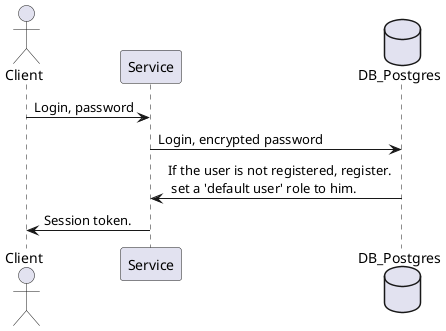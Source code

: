 @startuml
actor Client
Client -> Service: Login, password
database DB_Postgres
Service -> DB_Postgres: Login, encrypted password
DB_Postgres -> Service: If the user is not registered, register. \n set a 'default user' role to him.
Service -> Client: Session token.
@enduml
